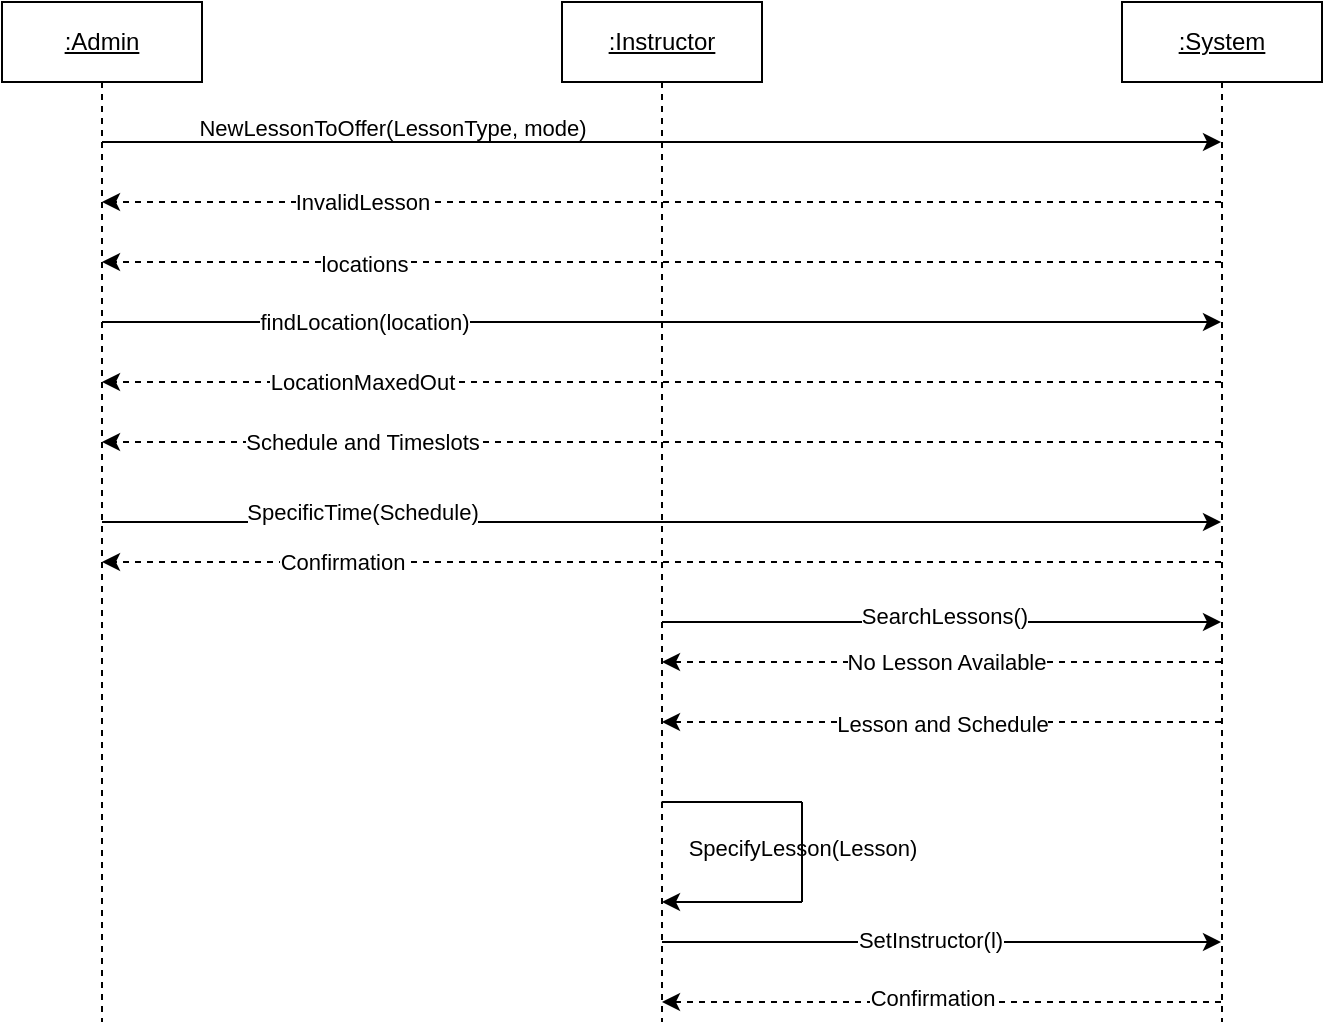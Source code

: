 <mxfile version="24.8.3">
  <diagram name="Page-1" id="FFaFWQGfyx-pDycO30pg">
    <mxGraphModel dx="1232" dy="550" grid="1" gridSize="10" guides="1" tooltips="1" connect="1" arrows="1" fold="1" page="1" pageScale="1" pageWidth="1100" pageHeight="850" math="0" shadow="0">
      <root>
        <mxCell id="0" />
        <mxCell id="1" parent="0" />
        <mxCell id="uJbSKwxzyiqedkDT2_Vt-1" value="&lt;u&gt;:Admin&lt;/u&gt;" style="shape=umlLifeline;perimeter=lifelinePerimeter;whiteSpace=wrap;html=1;container=1;dropTarget=0;collapsible=0;recursiveResize=0;outlineConnect=0;portConstraint=eastwest;newEdgeStyle={&quot;curved&quot;:0,&quot;rounded&quot;:0};" parent="1" vertex="1">
          <mxGeometry x="80" y="80" width="100" height="510" as="geometry" />
        </mxCell>
        <mxCell id="uJbSKwxzyiqedkDT2_Vt-2" value="&lt;u&gt;:Instructor&lt;/u&gt;" style="shape=umlLifeline;perimeter=lifelinePerimeter;whiteSpace=wrap;html=1;container=1;dropTarget=0;collapsible=0;recursiveResize=0;outlineConnect=0;portConstraint=eastwest;newEdgeStyle={&quot;curved&quot;:0,&quot;rounded&quot;:0};" parent="1" vertex="1">
          <mxGeometry x="360" y="80" width="100" height="510" as="geometry" />
        </mxCell>
        <mxCell id="uJbSKwxzyiqedkDT2_Vt-3" value="&lt;u&gt;:System&lt;/u&gt;" style="shape=umlLifeline;perimeter=lifelinePerimeter;whiteSpace=wrap;html=1;container=1;dropTarget=0;collapsible=0;recursiveResize=0;outlineConnect=0;portConstraint=eastwest;newEdgeStyle={&quot;curved&quot;:0,&quot;rounded&quot;:0};" parent="1" vertex="1">
          <mxGeometry x="640" y="80" width="100" height="510" as="geometry" />
        </mxCell>
        <mxCell id="uJbSKwxzyiqedkDT2_Vt-4" value="" style="endArrow=classic;html=1;rounded=0;" parent="1" source="uJbSKwxzyiqedkDT2_Vt-1" target="uJbSKwxzyiqedkDT2_Vt-3" edge="1">
          <mxGeometry width="50" height="50" relative="1" as="geometry">
            <mxPoint x="270" y="230" as="sourcePoint" />
            <mxPoint x="320" y="180" as="targetPoint" />
            <Array as="points">
              <mxPoint x="400" y="150" />
            </Array>
          </mxGeometry>
        </mxCell>
        <mxCell id="uJbSKwxzyiqedkDT2_Vt-5" value="&lt;font style=&quot;font-size: 11px;&quot;&gt;NewLessonToOffer(LessonType, mode)&lt;/font&gt;" style="text;html=1;align=center;verticalAlign=middle;resizable=0;points=[];autosize=1;strokeColor=none;fillColor=none;" parent="1" vertex="1">
          <mxGeometry x="165" y="128" width="220" height="30" as="geometry" />
        </mxCell>
        <mxCell id="uJbSKwxzyiqedkDT2_Vt-6" value="" style="html=1;labelBackgroundColor=#ffffff;startArrow=none;startFill=0;startSize=6;endArrow=classic;endFill=1;endSize=6;jettySize=auto;orthogonalLoop=1;strokeWidth=1;dashed=1;fontSize=14;rounded=0;" parent="1" source="uJbSKwxzyiqedkDT2_Vt-3" target="uJbSKwxzyiqedkDT2_Vt-1" edge="1">
          <mxGeometry width="60" height="60" relative="1" as="geometry">
            <mxPoint x="430" y="360" as="sourcePoint" />
            <mxPoint x="490" y="300" as="targetPoint" />
            <Array as="points">
              <mxPoint x="400" y="180" />
            </Array>
          </mxGeometry>
        </mxCell>
        <mxCell id="uJbSKwxzyiqedkDT2_Vt-7" value="InvalidLesson" style="edgeLabel;html=1;align=center;verticalAlign=middle;resizable=0;points=[];" parent="uJbSKwxzyiqedkDT2_Vt-6" vertex="1" connectable="0">
          <mxGeometry x="-0.201" relative="1" as="geometry">
            <mxPoint x="-206" as="offset" />
          </mxGeometry>
        </mxCell>
        <mxCell id="uJbSKwxzyiqedkDT2_Vt-8" value="" style="html=1;labelBackgroundColor=#ffffff;startArrow=none;startFill=0;startSize=6;endArrow=classic;endFill=1;endSize=6;jettySize=auto;orthogonalLoop=1;strokeWidth=1;dashed=1;fontSize=14;rounded=0;" parent="1" source="uJbSKwxzyiqedkDT2_Vt-3" target="uJbSKwxzyiqedkDT2_Vt-1" edge="1">
          <mxGeometry width="60" height="60" relative="1" as="geometry">
            <mxPoint x="490" y="340" as="sourcePoint" />
            <mxPoint x="550" y="280" as="targetPoint" />
            <Array as="points">
              <mxPoint x="410" y="210" />
            </Array>
          </mxGeometry>
        </mxCell>
        <mxCell id="uJbSKwxzyiqedkDT2_Vt-9" value="locations" style="edgeLabel;html=1;align=center;verticalAlign=middle;resizable=0;points=[];" parent="uJbSKwxzyiqedkDT2_Vt-8" vertex="1" connectable="0">
          <mxGeometry x="-0.238" y="1" relative="1" as="geometry">
            <mxPoint x="-216" as="offset" />
          </mxGeometry>
        </mxCell>
        <mxCell id="uJbSKwxzyiqedkDT2_Vt-10" value="" style="endArrow=classic;html=1;rounded=0;" parent="1" source="uJbSKwxzyiqedkDT2_Vt-1" target="uJbSKwxzyiqedkDT2_Vt-3" edge="1">
          <mxGeometry width="50" height="50" relative="1" as="geometry">
            <mxPoint x="180" y="410" as="sourcePoint" />
            <mxPoint x="230" y="360" as="targetPoint" />
            <Array as="points">
              <mxPoint x="420" y="240" />
            </Array>
          </mxGeometry>
        </mxCell>
        <mxCell id="uJbSKwxzyiqedkDT2_Vt-11" value="findLocation(location)" style="edgeLabel;html=1;align=center;verticalAlign=middle;resizable=0;points=[];" parent="uJbSKwxzyiqedkDT2_Vt-10" vertex="1" connectable="0">
          <mxGeometry x="-0.282" relative="1" as="geometry">
            <mxPoint x="-70" as="offset" />
          </mxGeometry>
        </mxCell>
        <mxCell id="uJbSKwxzyiqedkDT2_Vt-12" value="" style="html=1;labelBackgroundColor=#ffffff;startArrow=none;startFill=0;startSize=6;endArrow=classic;endFill=1;endSize=6;jettySize=auto;orthogonalLoop=1;strokeWidth=1;dashed=1;fontSize=14;rounded=0;" parent="1" source="uJbSKwxzyiqedkDT2_Vt-3" target="uJbSKwxzyiqedkDT2_Vt-1" edge="1">
          <mxGeometry width="60" height="60" relative="1" as="geometry">
            <mxPoint x="430" y="360" as="sourcePoint" />
            <mxPoint x="490" y="300" as="targetPoint" />
            <Array as="points">
              <mxPoint x="410" y="270" />
            </Array>
          </mxGeometry>
        </mxCell>
        <mxCell id="uJbSKwxzyiqedkDT2_Vt-13" value="LocationMaxedOut" style="edgeLabel;html=1;align=center;verticalAlign=middle;resizable=0;points=[];" parent="uJbSKwxzyiqedkDT2_Vt-12" vertex="1" connectable="0">
          <mxGeometry x="0.329" y="1" relative="1" as="geometry">
            <mxPoint x="-58" y="-1" as="offset" />
          </mxGeometry>
        </mxCell>
        <mxCell id="uJbSKwxzyiqedkDT2_Vt-14" value="" style="html=1;labelBackgroundColor=#ffffff;startArrow=none;startFill=0;startSize=6;endArrow=classic;endFill=1;endSize=6;jettySize=auto;orthogonalLoop=1;strokeWidth=1;dashed=1;fontSize=14;rounded=0;" parent="1" source="uJbSKwxzyiqedkDT2_Vt-3" target="uJbSKwxzyiqedkDT2_Vt-1" edge="1">
          <mxGeometry width="60" height="60" relative="1" as="geometry">
            <mxPoint x="520" y="500" as="sourcePoint" />
            <mxPoint x="580" y="440" as="targetPoint" />
            <Array as="points">
              <mxPoint x="410" y="300" />
            </Array>
          </mxGeometry>
        </mxCell>
        <mxCell id="uJbSKwxzyiqedkDT2_Vt-15" value="Schedule and Timeslots" style="edgeLabel;html=1;align=center;verticalAlign=middle;resizable=0;points=[];" parent="uJbSKwxzyiqedkDT2_Vt-14" vertex="1" connectable="0">
          <mxGeometry x="0.25" y="1" relative="1" as="geometry">
            <mxPoint x="-80" y="-1" as="offset" />
          </mxGeometry>
        </mxCell>
        <mxCell id="uJbSKwxzyiqedkDT2_Vt-16" value="" style="endArrow=classic;html=1;rounded=0;" parent="1" source="uJbSKwxzyiqedkDT2_Vt-1" target="uJbSKwxzyiqedkDT2_Vt-3" edge="1">
          <mxGeometry width="50" height="50" relative="1" as="geometry">
            <mxPoint x="220" y="480" as="sourcePoint" />
            <mxPoint x="270" y="430" as="targetPoint" />
            <Array as="points">
              <mxPoint x="410" y="340" />
            </Array>
          </mxGeometry>
        </mxCell>
        <mxCell id="uJbSKwxzyiqedkDT2_Vt-17" value="SpecificTime(Schedule)" style="edgeLabel;html=1;align=center;verticalAlign=middle;resizable=0;points=[];" parent="uJbSKwxzyiqedkDT2_Vt-16" vertex="1" connectable="0">
          <mxGeometry x="-0.203" relative="1" as="geometry">
            <mxPoint x="-93" y="-5" as="offset" />
          </mxGeometry>
        </mxCell>
        <mxCell id="M3jKgV154y9o15oXg_Tw-1" value="" style="html=1;labelBackgroundColor=#ffffff;startArrow=none;startFill=0;startSize=6;endArrow=classic;endFill=1;endSize=6;jettySize=auto;orthogonalLoop=1;strokeWidth=1;dashed=1;fontSize=14;rounded=0;" edge="1" parent="1" source="uJbSKwxzyiqedkDT2_Vt-3" target="uJbSKwxzyiqedkDT2_Vt-1">
          <mxGeometry width="60" height="60" relative="1" as="geometry">
            <mxPoint x="530" y="500" as="sourcePoint" />
            <mxPoint x="590" y="440" as="targetPoint" />
            <Array as="points">
              <mxPoint x="410" y="360" />
            </Array>
          </mxGeometry>
        </mxCell>
        <mxCell id="M3jKgV154y9o15oXg_Tw-2" value="Confirmation" style="edgeLabel;html=1;align=center;verticalAlign=middle;resizable=0;points=[];" vertex="1" connectable="0" parent="M3jKgV154y9o15oXg_Tw-1">
          <mxGeometry x="-0.137" y="2" relative="1" as="geometry">
            <mxPoint x="-198" y="-2" as="offset" />
          </mxGeometry>
        </mxCell>
        <mxCell id="M3jKgV154y9o15oXg_Tw-3" value="" style="endArrow=classic;html=1;rounded=0;" edge="1" parent="1" source="uJbSKwxzyiqedkDT2_Vt-2" target="uJbSKwxzyiqedkDT2_Vt-3">
          <mxGeometry width="50" height="50" relative="1" as="geometry">
            <mxPoint x="480" y="475" as="sourcePoint" />
            <mxPoint x="530" y="425" as="targetPoint" />
            <Array as="points">
              <mxPoint x="550" y="390" />
            </Array>
          </mxGeometry>
        </mxCell>
        <mxCell id="M3jKgV154y9o15oXg_Tw-4" value="SearchLessons()" style="edgeLabel;html=1;align=center;verticalAlign=middle;resizable=0;points=[];" vertex="1" connectable="0" parent="M3jKgV154y9o15oXg_Tw-3">
          <mxGeometry x="-0.086" y="3" relative="1" as="geometry">
            <mxPoint x="13" as="offset" />
          </mxGeometry>
        </mxCell>
        <mxCell id="M3jKgV154y9o15oXg_Tw-5" value="" style="html=1;labelBackgroundColor=#ffffff;startArrow=none;startFill=0;startSize=6;endArrow=classic;endFill=1;endSize=6;jettySize=auto;orthogonalLoop=1;strokeWidth=1;dashed=1;fontSize=14;rounded=0;" edge="1" parent="1" source="uJbSKwxzyiqedkDT2_Vt-3" target="uJbSKwxzyiqedkDT2_Vt-2">
          <mxGeometry width="60" height="60" relative="1" as="geometry">
            <mxPoint x="610" y="510" as="sourcePoint" />
            <mxPoint x="670" y="450" as="targetPoint" />
            <Array as="points">
              <mxPoint x="560" y="410" />
            </Array>
          </mxGeometry>
        </mxCell>
        <mxCell id="M3jKgV154y9o15oXg_Tw-6" value="No Lesson Available" style="edgeLabel;html=1;align=center;verticalAlign=middle;resizable=0;points=[];" vertex="1" connectable="0" parent="M3jKgV154y9o15oXg_Tw-5">
          <mxGeometry x="-0.013" relative="1" as="geometry">
            <mxPoint as="offset" />
          </mxGeometry>
        </mxCell>
        <mxCell id="M3jKgV154y9o15oXg_Tw-7" value="" style="html=1;labelBackgroundColor=#ffffff;startArrow=none;startFill=0;startSize=6;endArrow=classic;endFill=1;endSize=6;jettySize=auto;orthogonalLoop=1;strokeWidth=1;dashed=1;fontSize=14;rounded=0;" edge="1" parent="1" source="uJbSKwxzyiqedkDT2_Vt-3" target="uJbSKwxzyiqedkDT2_Vt-2">
          <mxGeometry width="60" height="60" relative="1" as="geometry">
            <mxPoint x="590" y="510" as="sourcePoint" />
            <mxPoint x="650" y="450" as="targetPoint" />
            <Array as="points">
              <mxPoint x="560" y="440" />
            </Array>
          </mxGeometry>
        </mxCell>
        <mxCell id="M3jKgV154y9o15oXg_Tw-8" value="Lesson and Schedule" style="edgeLabel;html=1;align=center;verticalAlign=middle;resizable=0;points=[];" vertex="1" connectable="0" parent="M3jKgV154y9o15oXg_Tw-7">
          <mxGeometry x="0.105" y="1" relative="1" as="geometry">
            <mxPoint x="15" as="offset" />
          </mxGeometry>
        </mxCell>
        <mxCell id="M3jKgV154y9o15oXg_Tw-10" value="" style="endArrow=none;html=1;rounded=0;" edge="1" parent="1">
          <mxGeometry width="50" height="50" relative="1" as="geometry">
            <mxPoint x="409.81" y="480" as="sourcePoint" />
            <mxPoint x="480" y="480" as="targetPoint" />
          </mxGeometry>
        </mxCell>
        <mxCell id="M3jKgV154y9o15oXg_Tw-11" value="" style="endArrow=none;html=1;rounded=0;" edge="1" parent="1">
          <mxGeometry width="50" height="50" relative="1" as="geometry">
            <mxPoint x="480" y="530" as="sourcePoint" />
            <mxPoint x="480" y="480" as="targetPoint" />
          </mxGeometry>
        </mxCell>
        <mxCell id="M3jKgV154y9o15oXg_Tw-12" value="" style="endArrow=classic;html=1;rounded=0;" edge="1" parent="1" target="uJbSKwxzyiqedkDT2_Vt-2">
          <mxGeometry width="50" height="50" relative="1" as="geometry">
            <mxPoint x="480" y="530" as="sourcePoint" />
            <mxPoint x="530" y="560" as="targetPoint" />
          </mxGeometry>
        </mxCell>
        <mxCell id="M3jKgV154y9o15oXg_Tw-13" value="&lt;font style=&quot;font-size: 11px;&quot;&gt;SpecifyLesson(Lesson)&lt;/font&gt;" style="text;html=1;align=center;verticalAlign=middle;resizable=0;points=[];autosize=1;strokeColor=none;fillColor=none;" vertex="1" parent="1">
          <mxGeometry x="410" y="488" width="140" height="30" as="geometry" />
        </mxCell>
        <mxCell id="M3jKgV154y9o15oXg_Tw-14" value="" style="endArrow=classic;html=1;rounded=0;" edge="1" parent="1" source="uJbSKwxzyiqedkDT2_Vt-2" target="uJbSKwxzyiqedkDT2_Vt-3">
          <mxGeometry width="50" height="50" relative="1" as="geometry">
            <mxPoint x="490" y="610" as="sourcePoint" />
            <mxPoint x="540" y="560" as="targetPoint" />
            <Array as="points">
              <mxPoint x="570" y="550" />
            </Array>
          </mxGeometry>
        </mxCell>
        <mxCell id="M3jKgV154y9o15oXg_Tw-15" value="SetInstructor(l)" style="edgeLabel;html=1;align=center;verticalAlign=middle;resizable=0;points=[];" vertex="1" connectable="0" parent="M3jKgV154y9o15oXg_Tw-14">
          <mxGeometry x="-0.046" y="1" relative="1" as="geometry">
            <mxPoint as="offset" />
          </mxGeometry>
        </mxCell>
        <mxCell id="M3jKgV154y9o15oXg_Tw-16" value="" style="html=1;labelBackgroundColor=#ffffff;startArrow=none;startFill=0;startSize=6;endArrow=classic;endFill=1;endSize=6;jettySize=auto;orthogonalLoop=1;strokeWidth=1;dashed=1;fontSize=14;rounded=0;" edge="1" parent="1" source="uJbSKwxzyiqedkDT2_Vt-3" target="uJbSKwxzyiqedkDT2_Vt-2">
          <mxGeometry width="60" height="60" relative="1" as="geometry">
            <mxPoint x="540" y="640" as="sourcePoint" />
            <mxPoint x="600" y="580" as="targetPoint" />
            <Array as="points">
              <mxPoint x="570" y="580" />
            </Array>
          </mxGeometry>
        </mxCell>
        <mxCell id="M3jKgV154y9o15oXg_Tw-17" value="Confirmation" style="edgeLabel;html=1;align=center;verticalAlign=middle;resizable=0;points=[];" vertex="1" connectable="0" parent="M3jKgV154y9o15oXg_Tw-16">
          <mxGeometry x="0.036" y="-2" relative="1" as="geometry">
            <mxPoint as="offset" />
          </mxGeometry>
        </mxCell>
      </root>
    </mxGraphModel>
  </diagram>
</mxfile>
